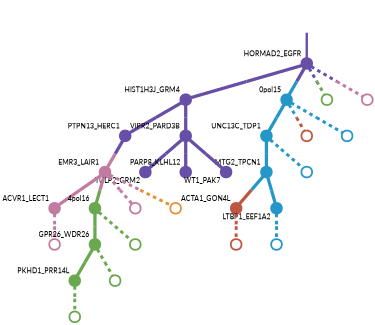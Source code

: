 strict digraph  {
graph[splines=false]; nodesep=0.7; rankdir=TB; ranksep=0.6; forcelabels=true; dpi=600; size=2.5;
0 [color="#674ea7ff", fillcolor="#674ea7ff", fixedsize=true, fontname=Lato, fontsize="12pt", height="0.25", label="", penwidth=3, shape=circle, style=filled, xlabel=HORMAD2_EGFR];
3 [color="#674ea7ff", fillcolor="#674ea7ff", fixedsize=true, fontname=Lato, fontsize="12pt", height="0.25", label="", penwidth=3, shape=circle, style=filled, xlabel=HIST1H3J_GRM4];
15 [color="#2496c8ff", fillcolor="#2496c8ff", fixedsize=true, fontname=Lato, fontsize="12pt", height="0.25", label="", penwidth=3, shape=circle, style=filled, xlabel="0pol15"];
17 [color="#6aa84fff", fillcolor="#6aa84fff", fixedsize=true, fontname=Lato, fontsize="12pt", height="0.25", label="", penwidth=3, shape=circle, style=solid, xlabel=""];
21 [color="#c27ba0ff", fillcolor="#c27ba0ff", fixedsize=true, fontname=Lato, fontsize="12pt", height="0.25", label="", penwidth=3, shape=circle, style=solid, xlabel=""];
1 [color="#2496c8ff", fillcolor="#2496c8ff", fixedsize=true, fontname=Lato, fontsize="12pt", height="0.25", label="", penwidth=3, shape=circle, style=filled, xlabel=MTG2_TPCN1];
5 [color="#be5742ff", fillcolor="#be5742ff", fixedsize=true, fontname=Lato, fontsize="12pt", height="0.25", label="", penwidth=3, shape=circle, style=filled, xlabel=ACTA1_GON4L];
13 [color="#2496c8ff", fillcolor="#2496c8ff", fixedsize=true, fontname=Lato, fontsize="12pt", height="0.25", label="", penwidth=3, shape=circle, style=filled, xlabel=LTBP1_EEF1A2];
2 [color="#2496c8ff", fillcolor="#2496c8ff", fixedsize=true, fontname=Lato, fontsize="12pt", height="0.25", label="", penwidth=3, shape=circle, style=filled, xlabel=UNC13C_TDP1];
28 [color="#2496c8ff", fillcolor="#2496c8ff", fixedsize=true, fontname=Lato, fontsize="12pt", height="0.25", label="", penwidth=3, shape=circle, style=solid, xlabel=""];
7 [color="#674ea7ff", fillcolor="#674ea7ff", fixedsize=true, fontname=Lato, fontsize="12pt", height="0.25", label="", penwidth=3, shape=circle, style=filled, xlabel=PTPN13_HERC1];
9 [color="#674ea7ff", fillcolor="#674ea7ff", fixedsize=true, fontname=Lato, fontsize="12pt", height="0.25", label="", penwidth=3, shape=circle, style=filled, xlabel=VIPR2_PARD3B];
4 [color="#c27ba0ff", fillcolor="#c27ba0ff", fixedsize=true, fontname=Lato, fontsize="12pt", height="0.25", label="", penwidth=3, shape=circle, style=filled, xlabel=EMR3_LAIR1];
11 [color="#c27ba0ff", fillcolor="#c27ba0ff", fixedsize=true, fontname=Lato, fontsize="12pt", height="0.25", label="", penwidth=3, shape=circle, style=filled, xlabel=ACVR1_LECT1];
16 [color="#6aa84fff", fillcolor="#6aa84fff", fixedsize=true, fontname=Lato, fontsize="12pt", height="0.25", label="", penwidth=3, shape=circle, style=filled, xlabel="4pol16"];
22 [color="#c27ba0ff", fillcolor="#c27ba0ff", fixedsize=true, fontname=Lato, fontsize="12pt", height="0.25", label="", penwidth=3, shape=circle, style=solid, xlabel=""];
24 [color="#e69138ff", fillcolor="#e69138ff", fixedsize=true, fontname=Lato, fontsize="12pt", height="0.25", label="", penwidth=3, shape=circle, style=solid, xlabel=""];
26 [color="#be5742ff", fillcolor="#be5742ff", fixedsize=true, fontname=Lato, fontsize="12pt", height="0.25", label="", penwidth=3, shape=circle, style=solid, xlabel=""];
8 [color="#6aa84fff", fillcolor="#6aa84fff", fixedsize=true, fontname=Lato, fontsize="12pt", height="0.25", label="", penwidth=3, shape=circle, style=filled, xlabel=PKHD1_PRR14L];
19 [color="#6aa84fff", fillcolor="#6aa84fff", fixedsize=true, fontname=Lato, fontsize="12pt", height="0.25", label="", penwidth=3, shape=circle, style=solid, xlabel=""];
6 [color="#674ea7ff", fillcolor="#674ea7ff", fixedsize=true, fontname=Lato, fontsize="12pt", height="0.25", label="", penwidth=3, shape=circle, style=filled, xlabel=TULP2_GRM2];
10 [color="#674ea7ff", fillcolor="#674ea7ff", fixedsize=true, fontname=Lato, fontsize="12pt", height="0.25", label="", penwidth=3, shape=circle, style=filled, xlabel=PARP8_KLHL12];
12 [color="#674ea7ff", fillcolor="#674ea7ff", fixedsize=true, fontname=Lato, fontsize="12pt", height="0.25", label="", penwidth=3, shape=circle, style=filled, xlabel=WT1_PAK7];
23 [color="#c27ba0ff", fillcolor="#c27ba0ff", fixedsize=true, fontname=Lato, fontsize="12pt", height="0.25", label="", penwidth=3, shape=circle, style=solid, xlabel=""];
29 [color="#2496c8ff", fillcolor="#2496c8ff", fixedsize=true, fontname=Lato, fontsize="12pt", height="0.25", label="", penwidth=3, shape=circle, style=solid, xlabel=""];
14 [color="#6aa84fff", fillcolor="#6aa84fff", fixedsize=true, fontname=Lato, fontsize="12pt", height="0.25", label="", penwidth=3, shape=circle, style=filled, xlabel=GPR26_WDR26];
20 [color="#6aa84fff", fillcolor="#6aa84fff", fixedsize=true, fontname=Lato, fontsize="12pt", height="0.25", label="", penwidth=3, shape=circle, style=solid, xlabel=""];
25 [color="#be5742ff", fillcolor="#be5742ff", fixedsize=true, fontname=Lato, fontsize="12pt", height="0.25", label="", penwidth=3, shape=circle, style=solid, xlabel=""];
27 [color="#2496c8ff", fillcolor="#2496c8ff", fixedsize=true, fontname=Lato, fontsize="12pt", height="0.25", label="", penwidth=3, shape=circle, style=solid, xlabel=""];
18 [color="#6aa84fff", fillcolor="#6aa84fff", fixedsize=true, fontname=Lato, fontsize="12pt", height="0.25", label="", penwidth=3, shape=circle, style=solid, xlabel=""];
normal [label="", penwidth=3, style=invis, xlabel=HORMAD2_EGFR];
0 -> 3  [arrowsize=0, color="#674ea7ff;0.5:#674ea7ff", minlen="1.0", penwidth="5.5", style=solid];
0 -> 15  [arrowsize=0, color="#674ea7ff;0.5:#2496c8ff", minlen="1.0657894611358643", penwidth="5.5", style=solid];
0 -> 17  [arrowsize=0, color="#674ea7ff;0.5:#6aa84fff", minlen="1.0657894611358643", penwidth=5, style=dashed];
0 -> 21  [arrowsize=0, color="#674ea7ff;0.5:#c27ba0ff", minlen="1.0657894611358643", penwidth=5, style=dashed];
3 -> 7  [arrowsize=0, color="#674ea7ff;0.5:#674ea7ff", minlen="1.3157894611358643", penwidth="5.5", style=solid];
3 -> 9  [arrowsize=0, color="#674ea7ff;0.5:#674ea7ff", minlen="1.236842155456543", penwidth="5.5", style=solid];
15 -> 2  [arrowsize=0, color="#2496c8ff;0.5:#2496c8ff", minlen="1.0", penwidth="5.5", style=solid];
15 -> 25  [arrowsize=0, color="#2496c8ff;0.5:#be5742ff", minlen="1.0657894611358643", penwidth=5, style=dashed];
15 -> 27  [arrowsize=0, color="#2496c8ff;0.5:#2496c8ff", minlen="1.0657894611358643", penwidth=5, style=dashed];
1 -> 5  [arrowsize=0, color="#2496c8ff;0.5:#be5742ff", minlen="1.0", penwidth="5.5", style=solid];
1 -> 13  [arrowsize=0, color="#2496c8ff;0.5:#2496c8ff", minlen="1.0", penwidth="5.5", style=solid];
5 -> 26  [arrowsize=0, color="#be5742ff;0.5:#be5742ff", minlen="1.0657894611358643", penwidth=5, style=dashed];
13 -> 29  [arrowsize=0, color="#2496c8ff;0.5:#2496c8ff", minlen="1.0657894611358643", penwidth=5, style=dashed];
2 -> 1  [arrowsize=0, color="#2496c8ff;0.5:#2496c8ff", minlen="1.0", penwidth="5.5", style=solid];
2 -> 28  [arrowsize=0, color="#2496c8ff;0.5:#2496c8ff", minlen="1.0657894611358643", penwidth=5, style=dashed];
7 -> 4  [arrowsize=0, color="#674ea7ff;0.5:#c27ba0ff", minlen="1.5526316165924072", penwidth="5.5", style=solid];
9 -> 6  [arrowsize=0, color="#674ea7ff;0.5:#674ea7ff", minlen="1.3684210777282715", penwidth="5.5", style=solid];
9 -> 10  [arrowsize=0, color="#674ea7ff;0.5:#674ea7ff", minlen="1.236842155456543", penwidth="5.5", style=solid];
9 -> 12  [arrowsize=0, color="#674ea7ff;0.5:#674ea7ff", minlen="1.1842105388641357", penwidth="5.5", style=solid];
4 -> 11  [arrowsize=0, color="#c27ba0ff;0.5:#c27ba0ff", minlen="1.236842155456543", penwidth="5.5", style=solid];
4 -> 16  [arrowsize=0, color="#c27ba0ff;0.5:#6aa84fff", minlen="1.0657894611358643", penwidth="5.5", style=solid];
4 -> 22  [arrowsize=0, color="#c27ba0ff;0.5:#c27ba0ff", minlen="1.0657894611358643", penwidth=5, style=dashed];
4 -> 24  [arrowsize=0, color="#c27ba0ff;0.5:#e69138ff", minlen="1.0657894611358643", penwidth=5, style=dashed];
11 -> 23  [arrowsize=0, color="#c27ba0ff;0.5:#c27ba0ff", minlen="1.0657894611358643", penwidth=5, style=dashed];
16 -> 14  [arrowsize=0, color="#6aa84fff;0.5:#6aa84fff", minlen="1.1315789222717285", penwidth="5.5", style=solid];
16 -> 18  [arrowsize=0, color="#6aa84fff;0.5:#6aa84fff", minlen="1.0657894611358643", penwidth=5, style=dashed];
8 -> 19  [arrowsize=0, color="#6aa84fff;0.5:#6aa84fff", minlen="1.0657894611358643", penwidth=5, style=dashed];
14 -> 8  [arrowsize=0, color="#6aa84fff;0.5:#6aa84fff", minlen="1.2894736528396606", penwidth="5.5", style=solid];
14 -> 20  [arrowsize=0, color="#6aa84fff;0.5:#6aa84fff", minlen="1.0657894611358643", penwidth=5, style=dashed];
normal -> 0  [arrowsize=0, color="#674ea7ff", label="", penwidth=4, style=solid];
}
